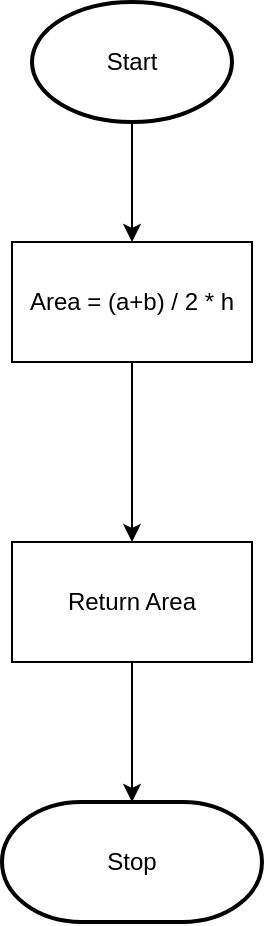 <mxfile>
    <diagram id="kvk8JkGseTjVG1A1ggHk" name="Flowchartz">
        <mxGraphModel dx="1074" dy="789" grid="1" gridSize="10" guides="1" tooltips="1" connect="1" arrows="1" fold="1" page="1" pageScale="1" pageWidth="827" pageHeight="1169" math="0" shadow="0">
            <root>
                <mxCell id="0"/>
                <mxCell id="1" parent="0"/>
                <mxCell id="9" style="edgeStyle=none;html=1;exitX=0.5;exitY=1;exitDx=0;exitDy=0;exitPerimeter=0;entryX=0.5;entryY=0;entryDx=0;entryDy=0;" parent="1" source="2" edge="1">
                    <mxGeometry relative="1" as="geometry">
                        <mxPoint x="280" y="160" as="targetPoint"/>
                    </mxGeometry>
                </mxCell>
                <mxCell id="2" value="Start" style="strokeWidth=2;html=1;shape=mxgraph.flowchart.start_1;whiteSpace=wrap;" parent="1" vertex="1">
                    <mxGeometry x="230" y="40" width="100" height="60" as="geometry"/>
                </mxCell>
                <mxCell id="6" value="Stop" style="strokeWidth=2;html=1;shape=mxgraph.flowchart.terminator;whiteSpace=wrap;" parent="1" vertex="1">
                    <mxGeometry x="215" y="440" width="130" height="60" as="geometry"/>
                </mxCell>
                <mxCell id="48" value="" style="edgeStyle=none;html=1;" parent="1" source="47" edge="1">
                    <mxGeometry relative="1" as="geometry">
                        <mxPoint x="280" y="310" as="targetPoint"/>
                    </mxGeometry>
                </mxCell>
                <mxCell id="47" value="Area = (a+b) / 2 * h" style="rounded=0;whiteSpace=wrap;html=1;" parent="1" vertex="1">
                    <mxGeometry x="220" y="160" width="120" height="60" as="geometry"/>
                </mxCell>
                <mxCell id="51" value="" style="edgeStyle=none;html=1;" edge="1" parent="1" source="50" target="6">
                    <mxGeometry relative="1" as="geometry"/>
                </mxCell>
                <mxCell id="50" value="Return Area" style="rounded=0;whiteSpace=wrap;html=1;" vertex="1" parent="1">
                    <mxGeometry x="220" y="310" width="120" height="60" as="geometry"/>
                </mxCell>
            </root>
        </mxGraphModel>
    </diagram>
</mxfile>